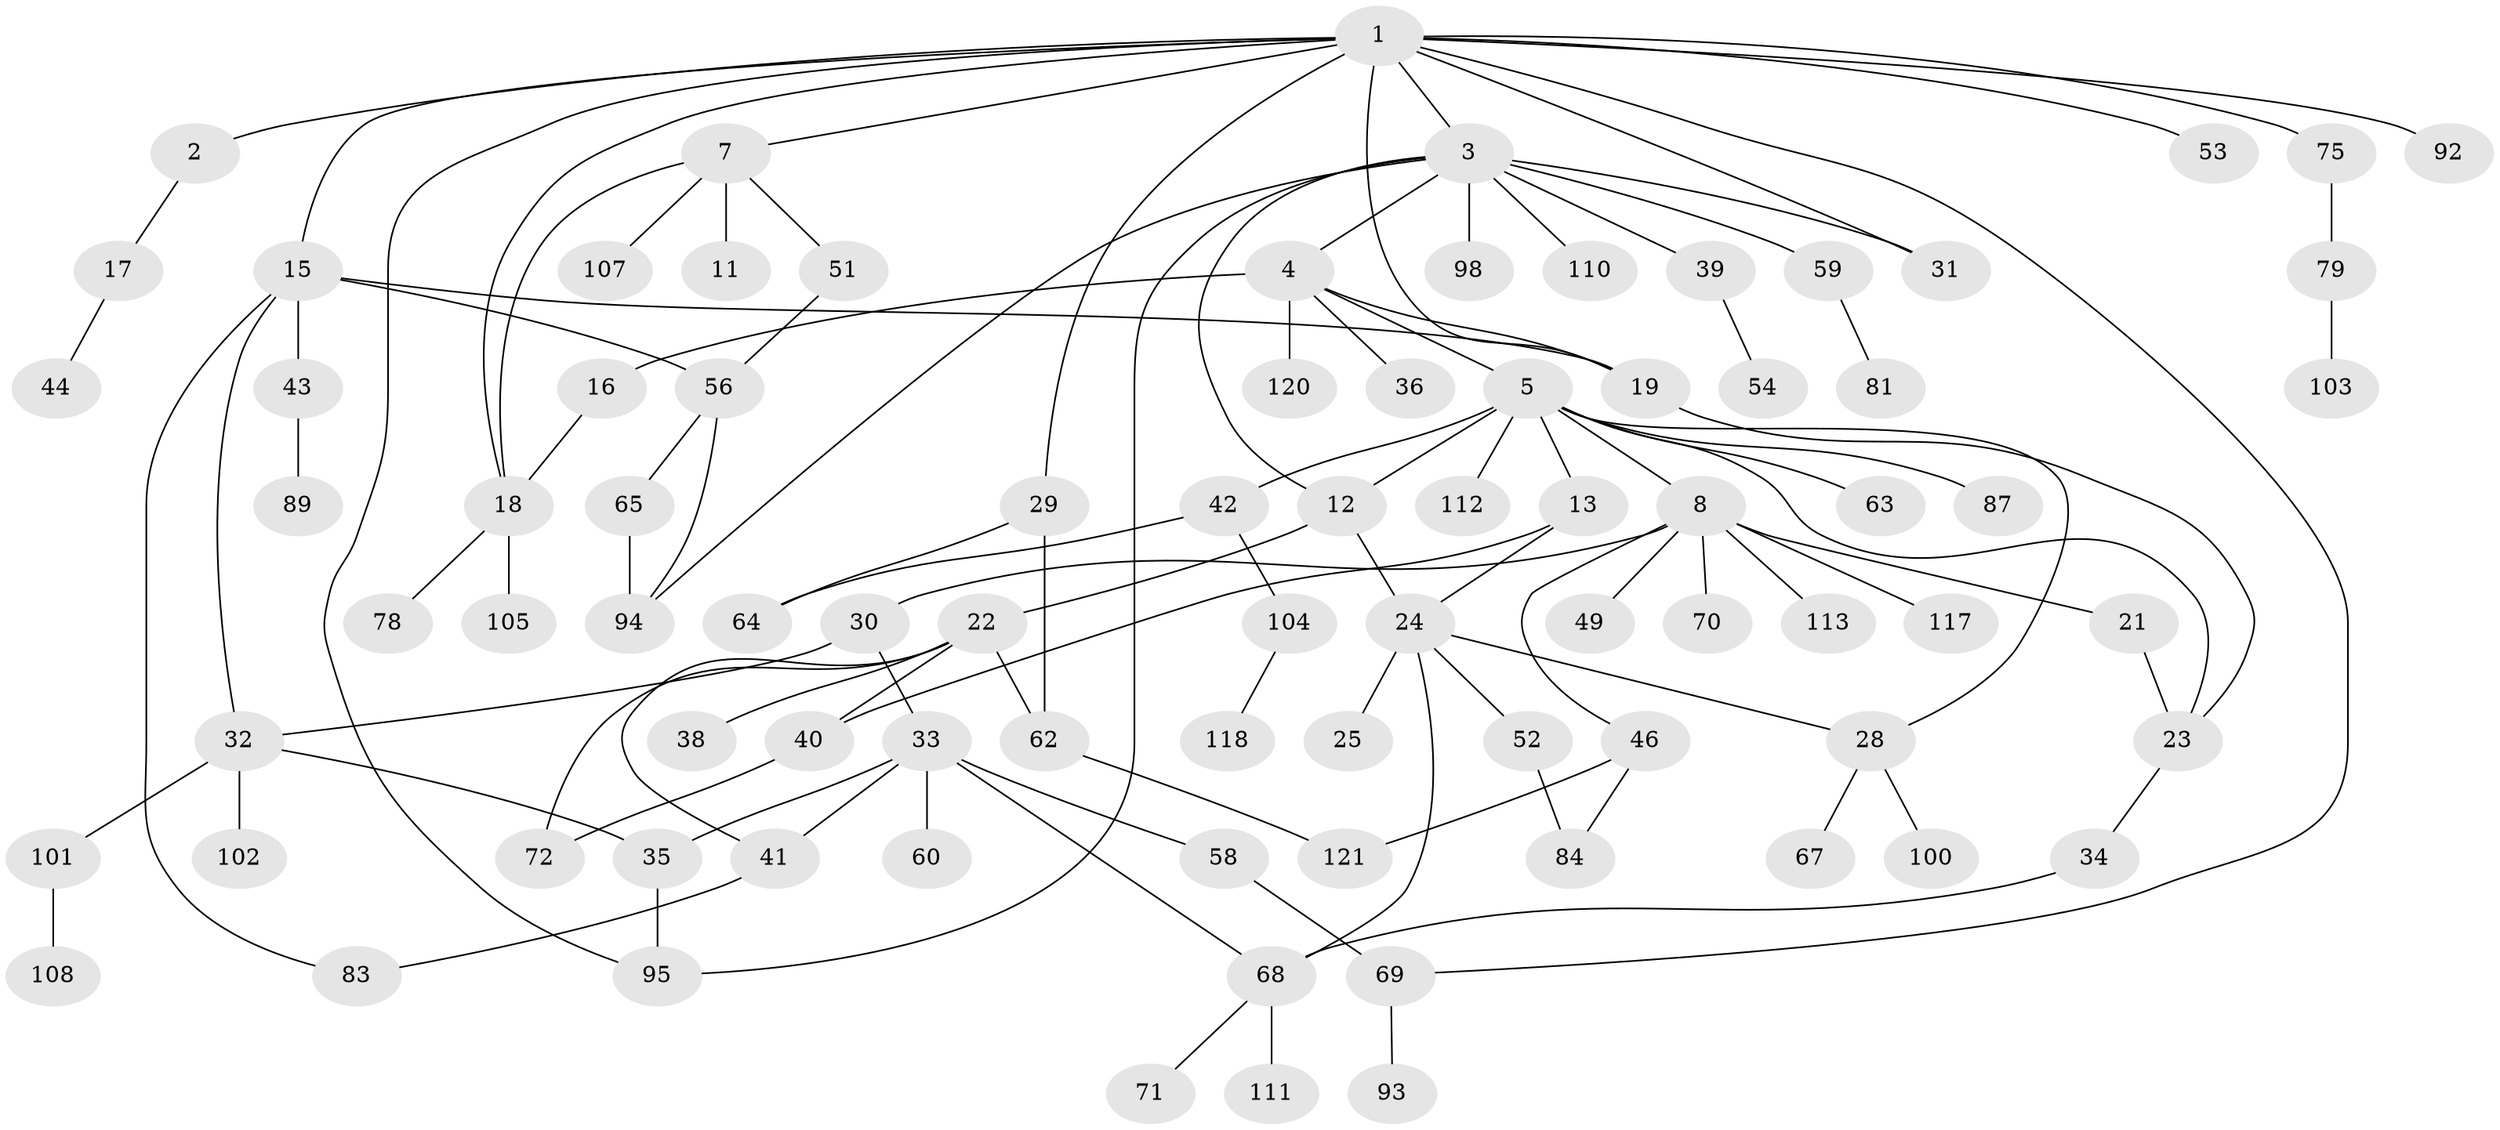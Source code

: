 // Generated by graph-tools (version 1.1) at 2025/51/02/27/25 19:51:37]
// undirected, 85 vertices, 112 edges
graph export_dot {
graph [start="1"]
  node [color=gray90,style=filled];
  1 [super="+9"];
  2;
  3 [super="+26"];
  4 [super="+6"];
  5 [super="+10"];
  7;
  8 [super="+20"];
  11 [super="+82"];
  12 [super="+106"];
  13 [super="+14"];
  15 [super="+27"];
  16;
  17 [super="+61"];
  18 [super="+48"];
  19;
  21;
  22 [super="+116"];
  23 [super="+96"];
  24 [super="+37"];
  25 [super="+55"];
  28;
  29 [super="+50"];
  30;
  31;
  32 [super="+99"];
  33;
  34;
  35;
  36 [super="+45"];
  38;
  39 [super="+90"];
  40;
  41 [super="+47"];
  42 [super="+122"];
  43 [super="+86"];
  44;
  46 [super="+88"];
  49 [super="+66"];
  51 [super="+114"];
  52 [super="+80"];
  53 [super="+57"];
  54 [super="+97"];
  56;
  58 [super="+85"];
  59;
  60;
  62 [super="+74"];
  63 [super="+77"];
  64;
  65;
  67;
  68 [super="+73"];
  69 [super="+76"];
  70;
  71;
  72;
  75 [super="+91"];
  78;
  79;
  81;
  83;
  84;
  87;
  89;
  92;
  93 [super="+119"];
  94 [super="+109"];
  95 [super="+115"];
  98;
  100;
  101;
  102;
  103;
  104;
  105;
  107;
  108;
  110;
  111;
  112;
  113;
  117;
  118;
  120;
  121;
  1 -- 2;
  1 -- 3;
  1 -- 7;
  1 -- 15;
  1 -- 19;
  1 -- 69;
  1 -- 53;
  1 -- 75;
  1 -- 92;
  1 -- 29;
  1 -- 31;
  1 -- 95;
  1 -- 18;
  2 -- 17;
  3 -- 4;
  3 -- 12;
  3 -- 110;
  3 -- 31;
  3 -- 98;
  3 -- 39;
  3 -- 59;
  3 -- 95;
  3 -- 94;
  4 -- 5;
  4 -- 36;
  4 -- 19;
  4 -- 16;
  4 -- 120;
  5 -- 8;
  5 -- 28;
  5 -- 42;
  5 -- 112;
  5 -- 23;
  5 -- 13;
  5 -- 63;
  5 -- 87;
  5 -- 12;
  7 -- 11;
  7 -- 51;
  7 -- 107;
  7 -- 18;
  8 -- 21;
  8 -- 30;
  8 -- 46;
  8 -- 70;
  8 -- 113;
  8 -- 117;
  8 -- 49;
  12 -- 22;
  12 -- 24;
  13 -- 24;
  13 -- 40;
  15 -- 19;
  15 -- 32;
  15 -- 56;
  15 -- 43;
  15 -- 83;
  16 -- 18;
  17 -- 44;
  18 -- 78;
  18 -- 105;
  19 -- 23;
  21 -- 23;
  22 -- 38;
  22 -- 41;
  22 -- 62;
  22 -- 72;
  22 -- 40;
  23 -- 34;
  24 -- 25;
  24 -- 52;
  24 -- 68;
  24 -- 28;
  28 -- 67;
  28 -- 100;
  29 -- 62;
  29 -- 64;
  30 -- 32;
  30 -- 33;
  32 -- 35;
  32 -- 101;
  32 -- 102;
  33 -- 35;
  33 -- 58;
  33 -- 60;
  33 -- 41;
  33 -- 68;
  34 -- 68;
  35 -- 95;
  39 -- 54;
  40 -- 72;
  41 -- 83;
  42 -- 104;
  42 -- 64;
  43 -- 89;
  46 -- 84;
  46 -- 121;
  51 -- 56;
  52 -- 84;
  56 -- 65;
  56 -- 94;
  58 -- 69 [weight=2];
  59 -- 81;
  62 -- 121;
  65 -- 94;
  68 -- 71;
  68 -- 111;
  69 -- 93;
  75 -- 79;
  79 -- 103;
  101 -- 108;
  104 -- 118;
}
